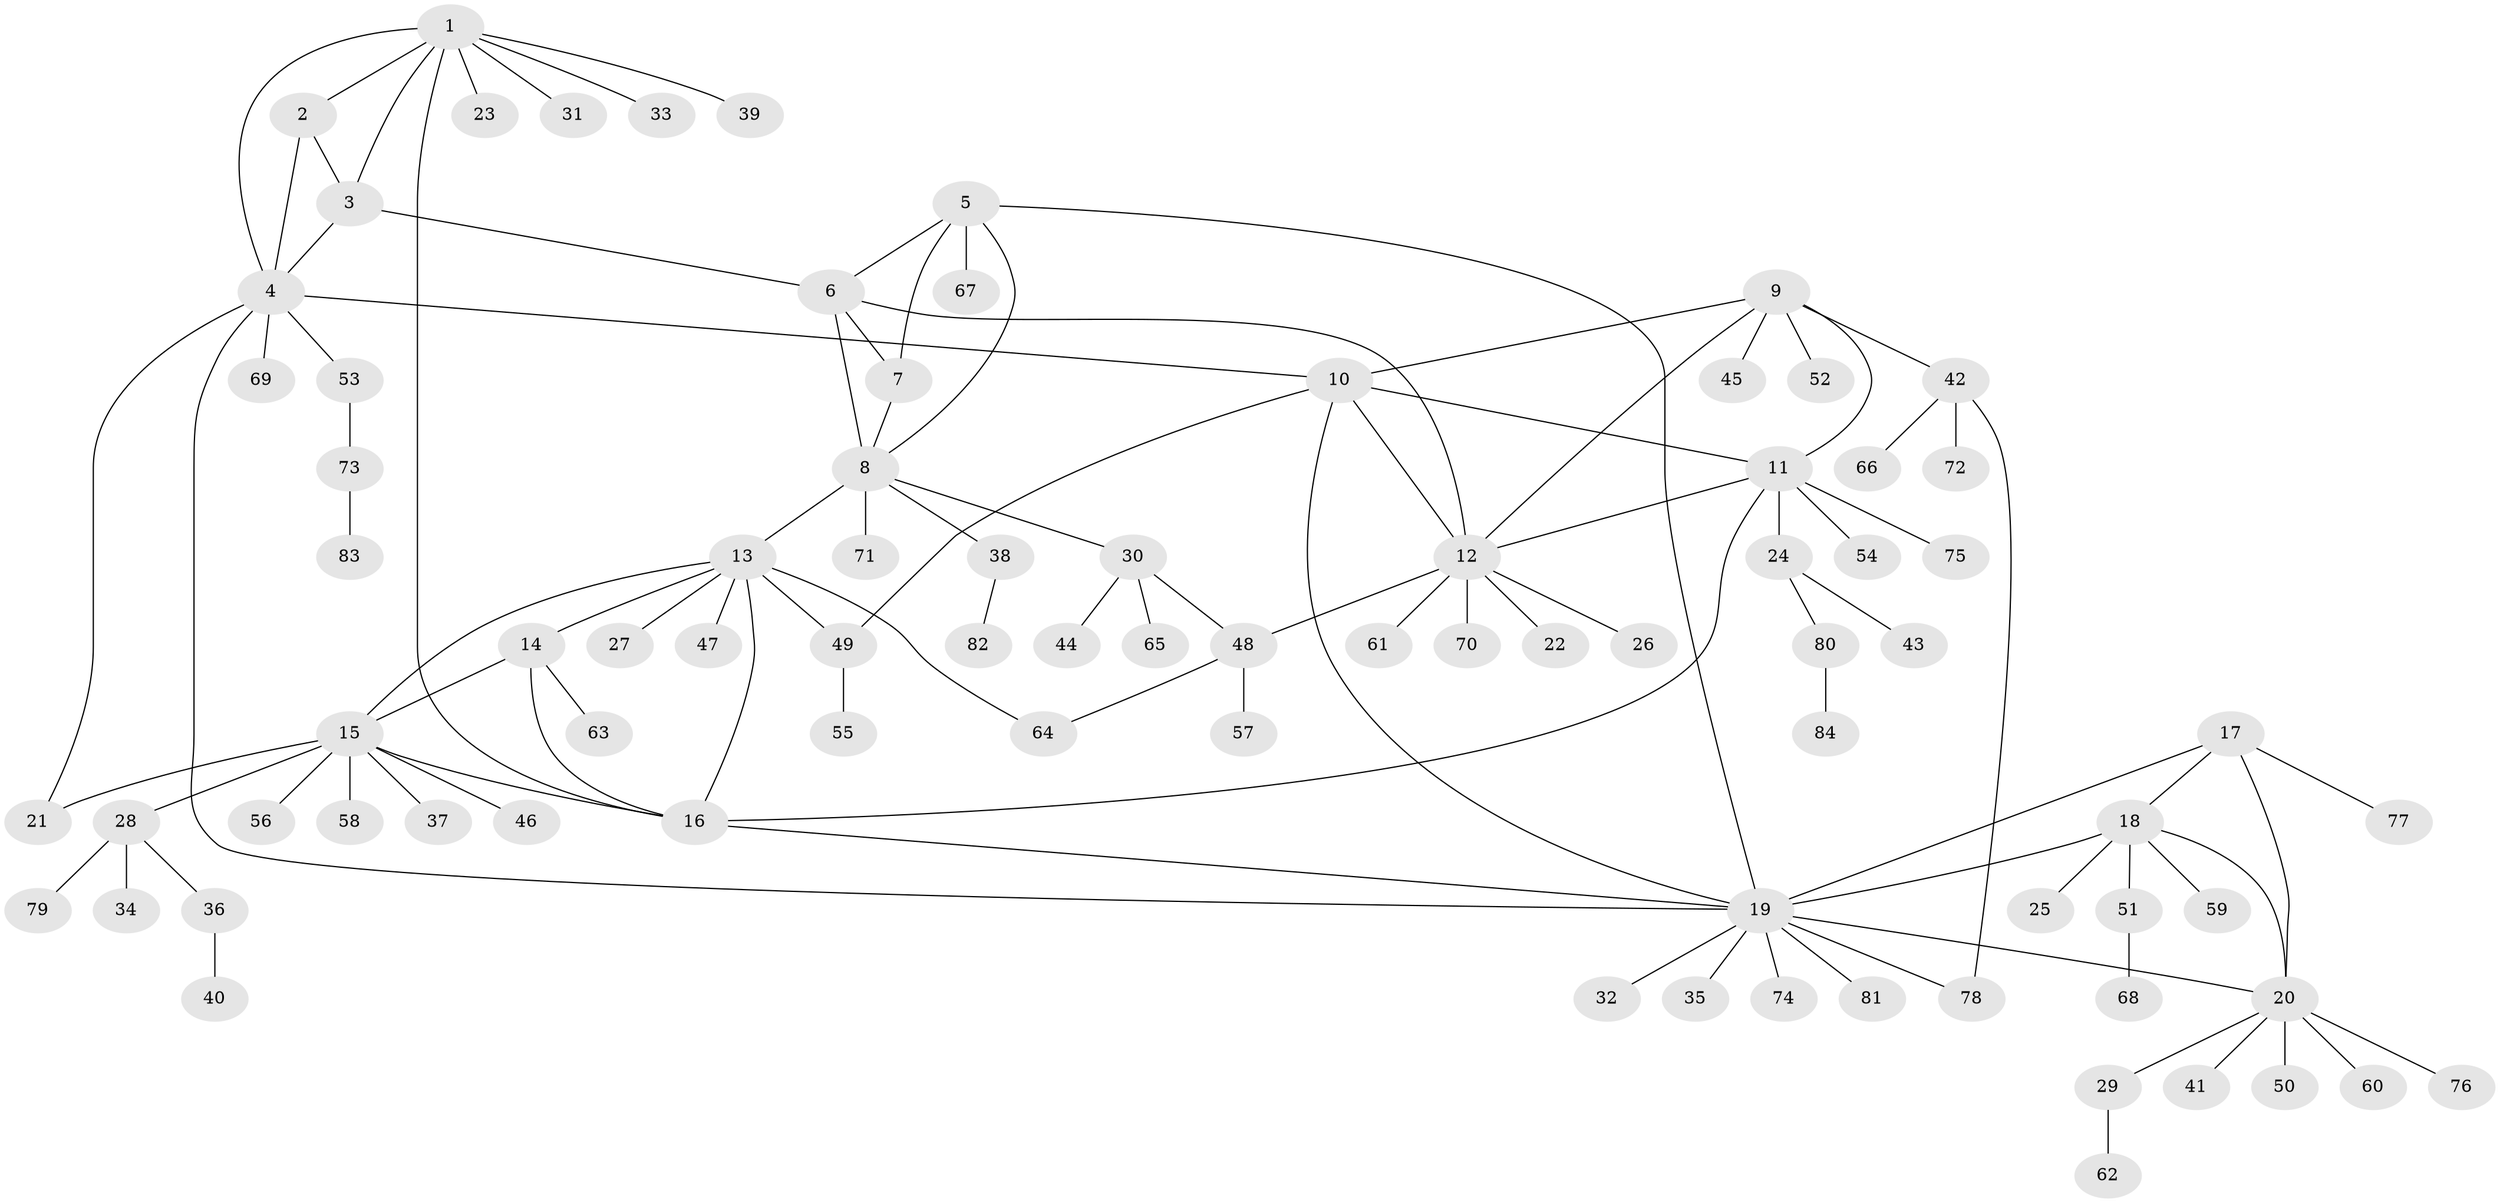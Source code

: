 // coarse degree distribution, {7: 0.03225806451612903, 5: 0.04838709677419355, 10: 0.016129032258064516, 4: 0.03225806451612903, 11: 0.03225806451612903, 6: 0.04838709677419355, 8: 0.016129032258064516, 2: 0.08064516129032258, 1: 0.6290322580645161, 3: 0.06451612903225806}
// Generated by graph-tools (version 1.1) at 2025/42/03/06/25 10:42:11]
// undirected, 84 vertices, 109 edges
graph export_dot {
graph [start="1"]
  node [color=gray90,style=filled];
  1;
  2;
  3;
  4;
  5;
  6;
  7;
  8;
  9;
  10;
  11;
  12;
  13;
  14;
  15;
  16;
  17;
  18;
  19;
  20;
  21;
  22;
  23;
  24;
  25;
  26;
  27;
  28;
  29;
  30;
  31;
  32;
  33;
  34;
  35;
  36;
  37;
  38;
  39;
  40;
  41;
  42;
  43;
  44;
  45;
  46;
  47;
  48;
  49;
  50;
  51;
  52;
  53;
  54;
  55;
  56;
  57;
  58;
  59;
  60;
  61;
  62;
  63;
  64;
  65;
  66;
  67;
  68;
  69;
  70;
  71;
  72;
  73;
  74;
  75;
  76;
  77;
  78;
  79;
  80;
  81;
  82;
  83;
  84;
  1 -- 2;
  1 -- 3;
  1 -- 4;
  1 -- 16;
  1 -- 23;
  1 -- 31;
  1 -- 33;
  1 -- 39;
  2 -- 3;
  2 -- 4;
  3 -- 4;
  3 -- 6;
  4 -- 10;
  4 -- 19;
  4 -- 21;
  4 -- 53;
  4 -- 69;
  5 -- 6;
  5 -- 7;
  5 -- 8;
  5 -- 19;
  5 -- 67;
  6 -- 7;
  6 -- 8;
  6 -- 12;
  7 -- 8;
  8 -- 13;
  8 -- 30;
  8 -- 38;
  8 -- 71;
  9 -- 10;
  9 -- 11;
  9 -- 12;
  9 -- 42;
  9 -- 45;
  9 -- 52;
  10 -- 11;
  10 -- 12;
  10 -- 19;
  10 -- 49;
  11 -- 12;
  11 -- 16;
  11 -- 24;
  11 -- 54;
  11 -- 75;
  12 -- 22;
  12 -- 26;
  12 -- 48;
  12 -- 61;
  12 -- 70;
  13 -- 14;
  13 -- 15;
  13 -- 16;
  13 -- 27;
  13 -- 47;
  13 -- 49;
  13 -- 64;
  14 -- 15;
  14 -- 16;
  14 -- 63;
  15 -- 16;
  15 -- 21;
  15 -- 28;
  15 -- 37;
  15 -- 46;
  15 -- 56;
  15 -- 58;
  16 -- 19;
  17 -- 18;
  17 -- 19;
  17 -- 20;
  17 -- 77;
  18 -- 19;
  18 -- 20;
  18 -- 25;
  18 -- 51;
  18 -- 59;
  19 -- 20;
  19 -- 32;
  19 -- 35;
  19 -- 74;
  19 -- 78;
  19 -- 81;
  20 -- 29;
  20 -- 41;
  20 -- 50;
  20 -- 60;
  20 -- 76;
  24 -- 43;
  24 -- 80;
  28 -- 34;
  28 -- 36;
  28 -- 79;
  29 -- 62;
  30 -- 44;
  30 -- 48;
  30 -- 65;
  36 -- 40;
  38 -- 82;
  42 -- 66;
  42 -- 72;
  42 -- 78;
  48 -- 57;
  48 -- 64;
  49 -- 55;
  51 -- 68;
  53 -- 73;
  73 -- 83;
  80 -- 84;
}
